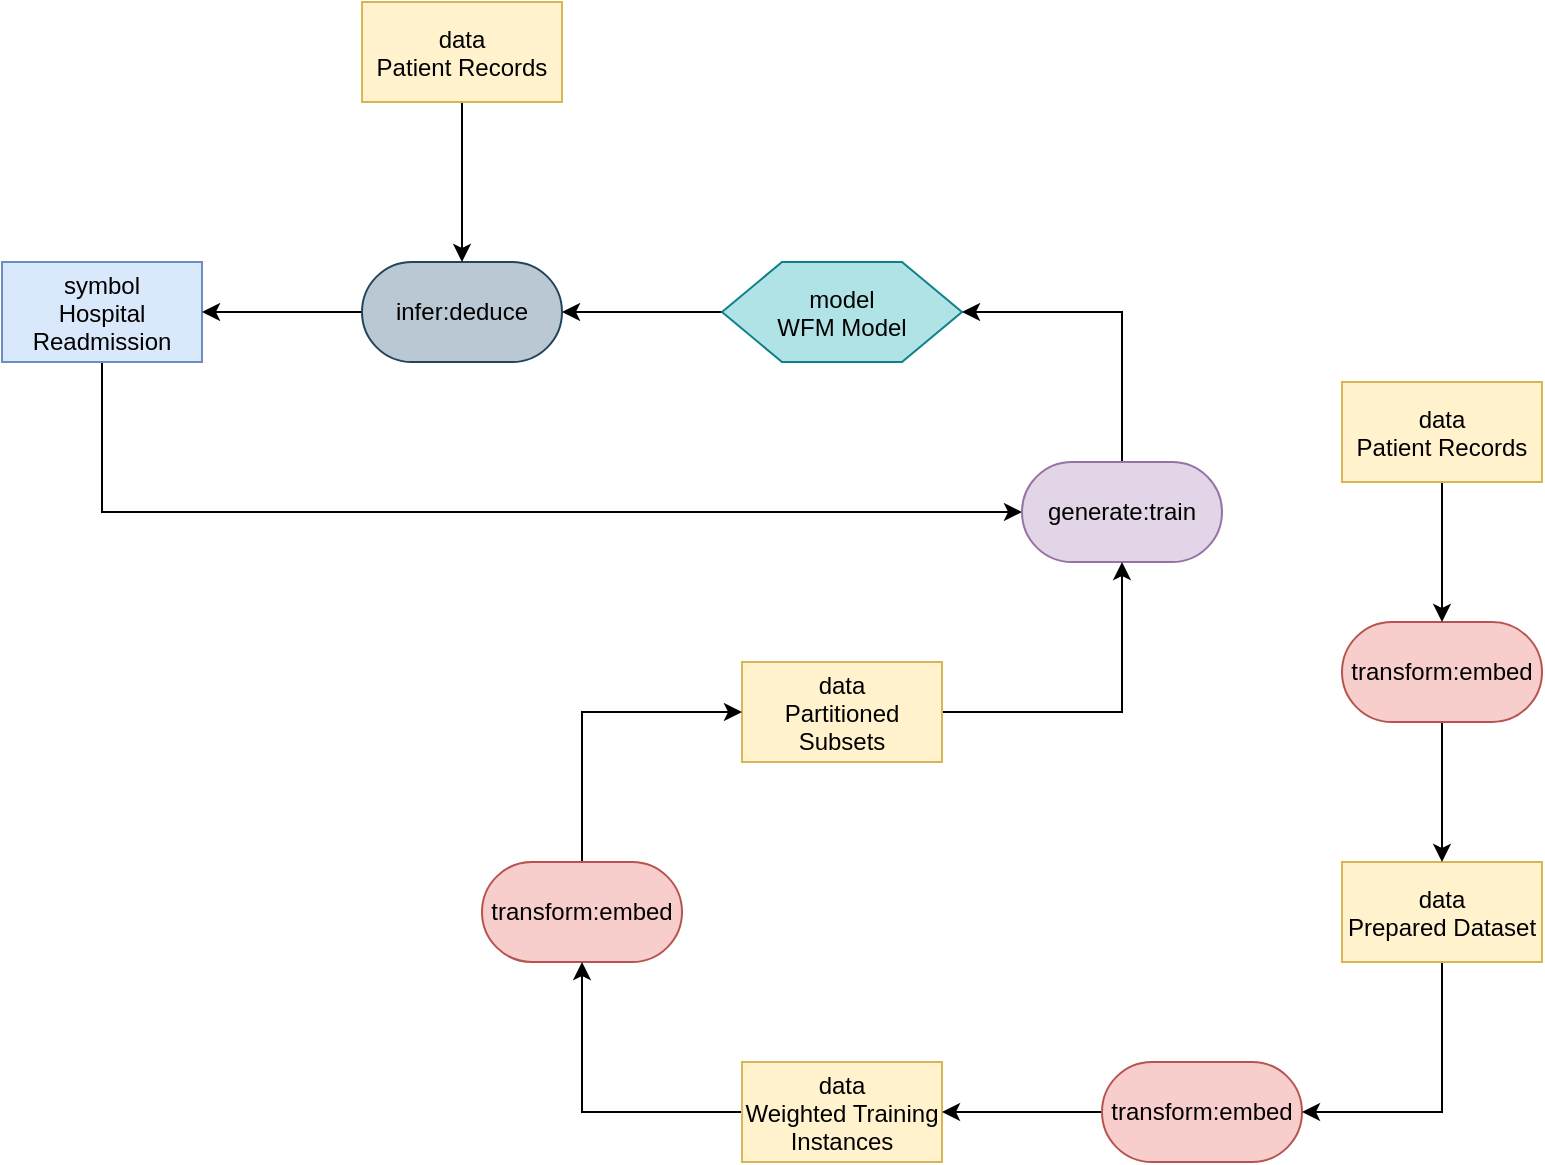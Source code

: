 <mxfile version="27.1.6">
  <diagram name="Page-1" id="5Ki1utD-ZCXWQaxvEp8R">
    <mxGraphModel dx="1572" dy="942" grid="1" gridSize="10" guides="1" tooltips="1" connect="1" arrows="1" fold="1" page="1" pageScale="1" pageWidth="3300" pageHeight="4681" math="0" shadow="0">
      <root>
        <mxCell id="0" />
        <mxCell id="1" parent="0" />
        <mxCell id="gUt50mQ2FBtieenNLn0I-10" style="edgeStyle=orthogonalEdgeStyle;rounded=0;orthogonalLoop=1;jettySize=auto;html=1;exitX=0.5;exitY=1;exitDx=0;exitDy=0;entryX=0;entryY=0.5;entryDx=0;entryDy=0;" parent="1" source="gUt50mQ2FBtieenNLn0I-1" target="gUt50mQ2FBtieenNLn0I-8" edge="1">
          <mxGeometry relative="1" as="geometry" />
        </mxCell>
        <mxCell id="gUt50mQ2FBtieenNLn0I-1" value="symbol&#xa;Hospital&#xa;Readmission" style="rectangle;fillColor=#dae8fc;strokeColor=#6c8ebf;" parent="1" name="symbol" vertex="1">
          <mxGeometry x="700" y="440" width="100" height="50" as="geometry" />
        </mxCell>
        <mxCell id="gUt50mQ2FBtieenNLn0I-3" style="edgeStyle=orthogonalEdgeStyle;rounded=0;orthogonalLoop=1;jettySize=auto;html=1;exitX=0;exitY=0.5;exitDx=0;exitDy=0;entryX=1;entryY=0.5;entryDx=0;entryDy=0;" parent="1" source="gUt50mQ2FBtieenNLn0I-2" target="gUt50mQ2FBtieenNLn0I-1" edge="1">
          <mxGeometry relative="1" as="geometry" />
        </mxCell>
        <mxCell id="gUt50mQ2FBtieenNLn0I-2" value="infer:deduce" style="rounded=1;whiteSpace=wrap;html=1;arcSize=50;fillColor=#bac8d3;strokeColor=#23445d;" parent="1" name="infer:deduce" vertex="1">
          <mxGeometry x="880" y="440" width="100" height="50" as="geometry" />
        </mxCell>
        <mxCell id="gUt50mQ2FBtieenNLn0I-5" style="edgeStyle=orthogonalEdgeStyle;rounded=0;orthogonalLoop=1;jettySize=auto;html=1;exitX=0.5;exitY=1;exitDx=0;exitDy=0;entryX=0.5;entryY=0;entryDx=0;entryDy=0;" parent="1" source="gUt50mQ2FBtieenNLn0I-4" target="gUt50mQ2FBtieenNLn0I-2" edge="1">
          <mxGeometry relative="1" as="geometry" />
        </mxCell>
        <mxCell id="gUt50mQ2FBtieenNLn0I-4" value="data&#xa;Patient Records" style="rectangle;fillColor=#fff2cc;strokeColor=#d6b656;" parent="1" name="data" vertex="1">
          <mxGeometry x="880" y="310" width="100" height="50" as="geometry" />
        </mxCell>
        <mxCell id="gUt50mQ2FBtieenNLn0I-7" style="edgeStyle=orthogonalEdgeStyle;rounded=0;orthogonalLoop=1;jettySize=auto;html=1;exitX=0;exitY=0.5;exitDx=0;exitDy=0;entryX=1;entryY=0.5;entryDx=0;entryDy=0;" parent="1" source="gUt50mQ2FBtieenNLn0I-6" target="gUt50mQ2FBtieenNLn0I-2" edge="1">
          <mxGeometry relative="1" as="geometry" />
        </mxCell>
        <mxCell id="gUt50mQ2FBtieenNLn0I-6" value="model&#xa;WFM Model" style="shape=hexagon;perimeter=hexagonPerimeter2;fillColor=#b0e3e6;strokeColor=#0e8088;" parent="1" name="model" vertex="1">
          <mxGeometry x="1060" y="440" width="120" height="50" as="geometry" />
        </mxCell>
        <mxCell id="gUt50mQ2FBtieenNLn0I-9" style="edgeStyle=orthogonalEdgeStyle;rounded=0;orthogonalLoop=1;jettySize=auto;html=1;exitX=0.5;exitY=0;exitDx=0;exitDy=0;entryX=1;entryY=0.5;entryDx=0;entryDy=0;" parent="1" source="gUt50mQ2FBtieenNLn0I-8" target="gUt50mQ2FBtieenNLn0I-6" edge="1">
          <mxGeometry relative="1" as="geometry" />
        </mxCell>
        <mxCell id="gUt50mQ2FBtieenNLn0I-8" value="generate:train" style="rounded=1;whiteSpace=wrap;html=1;arcSize=50;fillColor=#e1d5e7;strokeColor=#9673a6;" parent="1" name="generate:train" vertex="1">
          <mxGeometry x="1210" y="540" width="100" height="50" as="geometry" />
        </mxCell>
        <mxCell id="gUt50mQ2FBtieenNLn0I-13" style="edgeStyle=orthogonalEdgeStyle;rounded=0;orthogonalLoop=1;jettySize=auto;html=1;exitX=1;exitY=0.5;exitDx=0;exitDy=0;entryX=0.5;entryY=1;entryDx=0;entryDy=0;" parent="1" source="gUt50mQ2FBtieenNLn0I-12" target="gUt50mQ2FBtieenNLn0I-8" edge="1">
          <mxGeometry relative="1" as="geometry" />
        </mxCell>
        <mxCell id="gUt50mQ2FBtieenNLn0I-12" value="data&#xa;Partitioned&#xa;Subsets" style="rectangle;fillColor=#fff2cc;strokeColor=#d6b656;" parent="1" name="data" vertex="1">
          <mxGeometry x="1070" y="640" width="100" height="50" as="geometry" />
        </mxCell>
        <mxCell id="gUt50mQ2FBtieenNLn0I-15" style="edgeStyle=orthogonalEdgeStyle;rounded=0;orthogonalLoop=1;jettySize=auto;html=1;exitX=0.5;exitY=0;exitDx=0;exitDy=0;entryX=0;entryY=0.5;entryDx=0;entryDy=0;" parent="1" source="gUt50mQ2FBtieenNLn0I-14" target="gUt50mQ2FBtieenNLn0I-12" edge="1">
          <mxGeometry relative="1" as="geometry" />
        </mxCell>
        <mxCell id="gUt50mQ2FBtieenNLn0I-14" value="transform:embed" style="rounded=1;whiteSpace=wrap;html=1;arcSize=50;fillColor=#f8cecc;strokeColor=#b85450;" parent="1" name="transform" vertex="1">
          <mxGeometry x="940" y="740" width="100" height="50" as="geometry" />
        </mxCell>
        <mxCell id="gUt50mQ2FBtieenNLn0I-17" style="edgeStyle=orthogonalEdgeStyle;rounded=0;orthogonalLoop=1;jettySize=auto;html=1;exitX=0;exitY=0.5;exitDx=0;exitDy=0;entryX=0.5;entryY=1;entryDx=0;entryDy=0;" parent="1" source="gUt50mQ2FBtieenNLn0I-16" target="gUt50mQ2FBtieenNLn0I-14" edge="1">
          <mxGeometry relative="1" as="geometry" />
        </mxCell>
        <mxCell id="gUt50mQ2FBtieenNLn0I-16" value="data&#xa;Weighted Training&#xa;Instances" style="rectangle;fillColor=#fff2cc;strokeColor=#d6b656;" parent="1" name="data" vertex="1">
          <mxGeometry x="1070" y="840" width="100" height="50" as="geometry" />
        </mxCell>
        <mxCell id="gUt50mQ2FBtieenNLn0I-20" style="edgeStyle=orthogonalEdgeStyle;rounded=0;orthogonalLoop=1;jettySize=auto;html=1;exitX=0;exitY=0.5;exitDx=0;exitDy=0;entryX=1;entryY=0.5;entryDx=0;entryDy=0;" parent="1" source="gUt50mQ2FBtieenNLn0I-19" target="gUt50mQ2FBtieenNLn0I-16" edge="1">
          <mxGeometry relative="1" as="geometry" />
        </mxCell>
        <mxCell id="gUt50mQ2FBtieenNLn0I-19" value="transform:embed" style="rounded=1;whiteSpace=wrap;html=1;arcSize=50;fillColor=#f8cecc;strokeColor=#b85450;" parent="1" name="transform" vertex="1">
          <mxGeometry x="1250" y="840" width="100" height="50" as="geometry" />
        </mxCell>
        <mxCell id="gUt50mQ2FBtieenNLn0I-32" style="edgeStyle=orthogonalEdgeStyle;rounded=0;orthogonalLoop=1;jettySize=auto;html=1;exitX=0.5;exitY=1;exitDx=0;exitDy=0;entryX=1;entryY=0.5;entryDx=0;entryDy=0;" parent="1" source="gUt50mQ2FBtieenNLn0I-21" target="gUt50mQ2FBtieenNLn0I-19" edge="1">
          <mxGeometry relative="1" as="geometry" />
        </mxCell>
        <mxCell id="gUt50mQ2FBtieenNLn0I-21" value="data&#xa;Prepared Dataset" style="rectangle;fillColor=#fff2cc;strokeColor=#d6b656;" parent="1" name="data" vertex="1">
          <mxGeometry x="1370" y="740" width="100" height="50" as="geometry" />
        </mxCell>
        <mxCell id="gUt50mQ2FBtieenNLn0I-24" style="edgeStyle=orthogonalEdgeStyle;rounded=0;orthogonalLoop=1;jettySize=auto;html=1;exitX=0.5;exitY=1;exitDx=0;exitDy=0;entryX=0.5;entryY=0;entryDx=0;entryDy=0;" parent="1" source="gUt50mQ2FBtieenNLn0I-23" target="gUt50mQ2FBtieenNLn0I-21" edge="1">
          <mxGeometry relative="1" as="geometry" />
        </mxCell>
        <mxCell id="gUt50mQ2FBtieenNLn0I-23" value="transform:embed" style="rounded=1;whiteSpace=wrap;html=1;arcSize=50;fillColor=#f8cecc;strokeColor=#b85450;" parent="1" name="transform" vertex="1">
          <mxGeometry x="1370" y="620" width="100" height="50" as="geometry" />
        </mxCell>
        <mxCell id="gUt50mQ2FBtieenNLn0I-26" style="edgeStyle=orthogonalEdgeStyle;rounded=0;orthogonalLoop=1;jettySize=auto;html=1;exitX=0.5;exitY=1;exitDx=0;exitDy=0;entryX=0.5;entryY=0;entryDx=0;entryDy=0;" parent="1" source="gUt50mQ2FBtieenNLn0I-25" target="gUt50mQ2FBtieenNLn0I-23" edge="1">
          <mxGeometry relative="1" as="geometry" />
        </mxCell>
        <mxCell id="gUt50mQ2FBtieenNLn0I-25" value="data&#xa;Patient Records" style="rectangle;fillColor=#fff2cc;strokeColor=#d6b656;" parent="1" name="data" vertex="1">
          <mxGeometry x="1370" y="500" width="100" height="50" as="geometry" />
        </mxCell>
      </root>
    </mxGraphModel>
  </diagram>
</mxfile>
